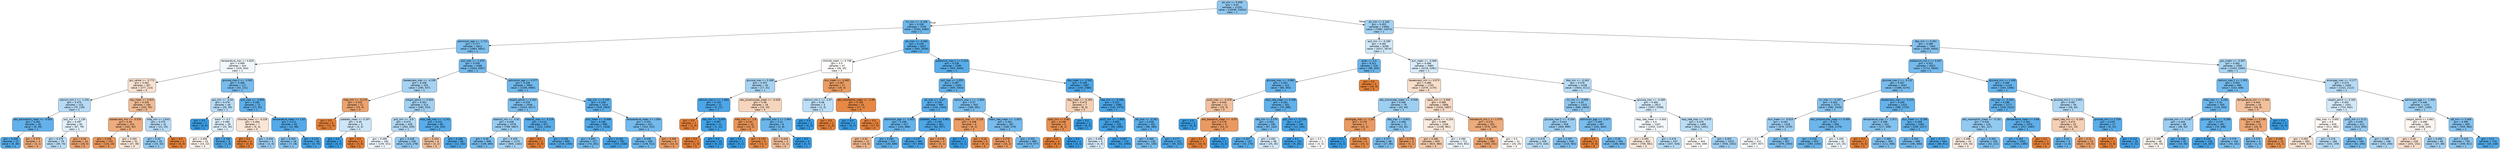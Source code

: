 digraph Tree {
node [shape=box, style="filled, rounded", color="black", fontname="helvetica"] ;
edge [fontname="helvetica"] ;
0 [label="ph_min <= 0.058\ngini = 0.42\nsamples = 21201\nvalue = [10036, 23454]\nclass = 1", fillcolor="#8ec7f0"] ;
1 [label="inr_min <= -0.108\ngini = 0.336\nsamples = 7539\nvalue = [2554, 9380]\nclass = 1", fillcolor="#6fb8ec"] ;
0 -> 1 [labeldistance=2.5, labelangle=45, headlabel="True"] ;
2 [label="admission_age <= -1.711\ngini = 0.377\nsamples = 4912\nvalue = [1963, 5841]\nclass = 1", fillcolor="#7cbeee"] ;
1 -> 2 ;
3 [label="temperature_max <= 0.829\ngini = 0.499\nsamples = 424\nvalue = [319, 344]\nclass = 1", fillcolor="#f1f8fd"] ;
2 -> 3 ;
4 [label="gcs_verbal <= -0.772\ngini = 0.491\nsamples = 307\nvalue = [277, 213]\nclass = 0", fillcolor="#f9e2d1"] ;
3 -> 4 ;
5 [label="calcium_min.1 <= -1.191\ngini = 0.475\nsamples = 123\nvalue = [75, 118]\nclass = 1", fillcolor="#b7dbf6"] ;
4 -> 5 ;
6 [label="abs_eosinophils_mean <= -0.003\ngini = 0.282\nsamples = 30\nvalue = [8, 39]\nclass = 1", fillcolor="#62b1ea"] ;
5 -> 6 ;
7 [label="gini = 0.206\nsamples = 27\nvalue = [5, 38]\nclass = 1", fillcolor="#53aae8"] ;
6 -> 7 ;
8 [label="gini = 0.375\nsamples = 3\nvalue = [3, 1]\nclass = 0", fillcolor="#eeab7b"] ;
6 -> 8 ;
9 [label="po2_min <= 1.136\ngini = 0.497\nsamples = 93\nvalue = [67, 79]\nclass = 1", fillcolor="#e1f0fb"] ;
5 -> 9 ;
10 [label="gini = 0.479\nsamples = 79\nvalue = [49, 74]\nclass = 1", fillcolor="#bcdef6"] ;
9 -> 10 ;
11 [label="gini = 0.34\nsamples = 14\nvalue = [18, 5]\nclass = 0", fillcolor="#eca470"] ;
9 -> 11 ;
12 [label="sbp_mean <= 0.915\ngini = 0.435\nsamples = 184\nvalue = [202, 95]\nclass = 0", fillcolor="#f1bc96"] ;
4 -> 12 ;
13 [label="baseexcess_min <= -0.535\ngini = 0.38\nsamples = 153\nvalue = [181, 62]\nclass = 0", fillcolor="#eeac7d"] ;
12 -> 13 ;
14 [label="gini = 0.258\nsamples = 101\nvalue = [134, 24]\nclass = 0", fillcolor="#ea985c"] ;
13 -> 14 ;
15 [label="gini = 0.494\nsamples = 52\nvalue = [47, 38]\nclass = 0", fillcolor="#fae7d9"] ;
13 -> 15 ;
16 [label="mbp_min <= 2.643\ngini = 0.475\nsamples = 31\nvalue = [21, 33]\nclass = 1", fillcolor="#b7dbf6"] ;
12 -> 16 ;
17 [label="gini = 0.43\nsamples = 29\nvalue = [15, 33]\nclass = 1", fillcolor="#93caf1"] ;
16 -> 17 ;
18 [label="gini = 0.0\nsamples = 2\nvalue = [6, 0]\nclass = 0", fillcolor="#e58139"] ;
16 -> 18 ;
19 [label="glucose_max.2 <= -0.392\ngini = 0.368\nsamples = 117\nvalue = [42, 131]\nclass = 1", fillcolor="#78bced"] ;
3 -> 19 ;
20 [label="gcs_min <= -0.04\ngini = 0.476\nsamples = 46\nvalue = [25, 39]\nclass = 1", fillcolor="#b8dcf6"] ;
19 -> 20 ;
21 [label="gini = 0.0\nsamples = 7\nvalue = [0, 9]\nclass = 1", fillcolor="#399de5"] ;
20 -> 21 ;
22 [label="black <= 0.5\ngini = 0.496\nsamples = 39\nvalue = [25, 30]\nclass = 1", fillcolor="#deeffb"] ;
20 -> 22 ;
23 [label="gini = 0.499\nsamples = 33\nvalue = [24, 22]\nclass = 0", fillcolor="#fdf5ef"] ;
22 -> 23 ;
24 [label="gini = 0.198\nsamples = 6\nvalue = [1, 8]\nclass = 1", fillcolor="#52a9e8"] ;
22 -> 24 ;
25 [label="po2_max <= -0.905\ngini = 0.263\nsamples = 71\nvalue = [17, 92]\nclass = 1", fillcolor="#5eafea"] ;
19 -> 25 ;
26 [label="chloride_mean <= -0.228\ngini = 0.494\nsamples = 7\nvalue = [5, 4]\nclass = 0", fillcolor="#fae6d7"] ;
25 -> 26 ;
27 [label="gini = 0.0\nsamples = 3\nvalue = [3, 0]\nclass = 0", fillcolor="#e58139"] ;
26 -> 27 ;
28 [label="gini = 0.444\nsamples = 4\nvalue = [2, 4]\nclass = 1", fillcolor="#9ccef2"] ;
26 -> 28 ;
29 [label="temperature_mean <= 1.02\ngini = 0.211\nsamples = 64\nvalue = [12, 88]\nclass = 1", fillcolor="#54aae9"] ;
25 -> 29 ;
30 [label="gini = 0.403\nsamples = 18\nvalue = [7, 18]\nclass = 1", fillcolor="#86c3ef"] ;
29 -> 30 ;
31 [label="gini = 0.124\nsamples = 46\nvalue = [5, 70]\nclass = 1", fillcolor="#47a4e7"] ;
29 -> 31 ;
32 [label="po2_max <= -1.075\ngini = 0.354\nsamples = 4488\nvalue = [1644, 5497]\nclass = 1", fillcolor="#74baed"] ;
2 -> 32 ;
33 [label="baseexcess_max <= -4.199\ngini = 0.458\nsamples = 525\nvalue = [295, 537]\nclass = 1", fillcolor="#a6d3f3"] ;
32 -> 33 ;
34 [label="mbp_min <= -0.276\ngini = 0.332\nsamples = 11\nvalue = [15, 4]\nclass = 0", fillcolor="#eca36e"] ;
33 -> 34 ;
35 [label="gini = 0.0\nsamples = 6\nvalue = [12, 0]\nclass = 0", fillcolor="#e58139"] ;
34 -> 35 ;
36 [label="platelets_mean <= 0.297\ngini = 0.49\nsamples = 5\nvalue = [3, 4]\nclass = 1", fillcolor="#cee6f8"] ;
34 -> 36 ;
37 [label="gini = 0.0\nsamples = 3\nvalue = [0, 4]\nclass = 1", fillcolor="#399de5"] ;
36 -> 37 ;
38 [label="gini = 0.0\nsamples = 2\nvalue = [3, 0]\nclass = 0", fillcolor="#e58139"] ;
36 -> 38 ;
39 [label="weight_admit <= 0.654\ngini = 0.452\nsamples = 514\nvalue = [280, 533]\nclass = 1", fillcolor="#a1d0f3"] ;
33 -> 39 ;
40 [label="po2_min <= -0.9\ngini = 0.472\nsamples = 428\nvalue = [264, 429]\nclass = 1", fillcolor="#b3d9f5"] ;
39 -> 40 ;
41 [label="gini = 0.499\nsamples = 183\nvalue = [139, 151]\nclass = 1", fillcolor="#eff7fd"] ;
40 -> 41 ;
42 [label="gini = 0.428\nsamples = 245\nvalue = [125, 278]\nclass = 1", fillcolor="#92c9f1"] ;
40 -> 42 ;
43 [label="resp_rate_max <= -1.141\ngini = 0.231\nsamples = 86\nvalue = [16, 104]\nclass = 1", fillcolor="#57ace9"] ;
39 -> 43 ;
44 [label="gini = 0.444\nsamples = 6\nvalue = [4, 2]\nclass = 0", fillcolor="#f2c09c"] ;
43 -> 44 ;
45 [label="gini = 0.188\nsamples = 80\nvalue = [12, 102]\nclass = 1", fillcolor="#50a9e8"] ;
43 -> 45 ;
46 [label="admission_age <= 0.377\ngini = 0.336\nsamples = 3963\nvalue = [1349, 4960]\nclass = 1", fillcolor="#6fb8ec"] ;
32 -> 46 ;
47 [label="weight_admit <= 0.451\ngini = 0.378\nsamples = 2549\nvalue = [1020, 3017]\nclass = 1", fillcolor="#7cbeee"] ;
46 -> 47 ;
48 [label="totalco2_min <= -0.92\ngini = 0.438\nsamples = 1578\nvalue = [798, 1667]\nclass = 1", fillcolor="#98ccf1"] ;
47 -> 48 ;
49 [label="gini = 0.36\nsamples = 408\nvalue = [149, 485]\nclass = 1", fillcolor="#76bbed"] ;
48 -> 49 ;
50 [label="gini = 0.458\nsamples = 1170\nvalue = [649, 1182]\nclass = 1", fillcolor="#a6d3f3"] ;
48 -> 50 ;
51 [label="totalco2_max <= -3.118\ngini = 0.243\nsamples = 971\nvalue = [222, 1350]\nclass = 1", fillcolor="#5aade9"] ;
47 -> 51 ;
52 [label="gini = 0.0\nsamples = 2\nvalue = [4, 0]\nclass = 0", fillcolor="#e58139"] ;
51 -> 52 ;
53 [label="gini = 0.239\nsamples = 969\nvalue = [218, 1350]\nclass = 1", fillcolor="#59ade9"] ;
51 -> 53 ;
54 [label="sbp_min <= 0.105\ngini = 0.248\nsamples = 1414\nvalue = [329, 1943]\nclass = 1", fillcolor="#5baee9"] ;
46 -> 54 ;
55 [label="bun_mean <= -0.468\ngini = 0.196\nsamples = 999\nvalue = [177, 1428]\nclass = 1", fillcolor="#52a9e8"] ;
54 -> 55 ;
56 [label="gini = 0.343\nsamples = 217\nvalue = [74, 262]\nclass = 1", fillcolor="#71b9ec"] ;
55 -> 56 ;
57 [label="gini = 0.149\nsamples = 782\nvalue = [103, 1166]\nclass = 1", fillcolor="#4aa6e7"] ;
55 -> 57 ;
58 [label="temperature_mean <= 1.564\ngini = 0.352\nsamples = 415\nvalue = [152, 515]\nclass = 1", fillcolor="#73baed"] ;
54 -> 58 ;
59 [label="gini = 0.336\nsamples = 409\nvalue = [139, 512]\nclass = 1", fillcolor="#6fb8ec"] ;
58 -> 59 ;
60 [label="gini = 0.305\nsamples = 6\nvalue = [13, 3]\nclass = 0", fillcolor="#eb9e67"] ;
58 -> 60 ;
61 [label="ph_max <= -4.363\ngini = 0.245\nsamples = 2627\nvalue = [591, 3539]\nclass = 1", fillcolor="#5aade9"] ;
1 -> 61 ;
62 [label="chloride_mean <= 0.748\ngini = 0.5\nsamples = 47\nvalue = [36, 35]\nclass = 0", fillcolor="#fefcfa"] ;
61 -> 62 ;
63 [label="glucose_max <= 0.308\ngini = 0.457\nsamples = 30\nvalue = [17, 31]\nclass = 1", fillcolor="#a6d3f3"] ;
62 -> 63 ;
64 [label="calcium_max.1 <= -1.604\ngini = 0.159\nsamples = 12\nvalue = [2, 21]\nclass = 1", fillcolor="#4ca6e7"] ;
63 -> 64 ;
65 [label="gini = 0.0\nsamples = 1\nvalue = [1, 0]\nclass = 0", fillcolor="#e58139"] ;
64 -> 65 ;
66 [label="sbp_min <= -3.434\ngini = 0.087\nsamples = 11\nvalue = [1, 21]\nclass = 1", fillcolor="#42a2e6"] ;
64 -> 66 ;
67 [label="gini = 0.0\nsamples = 1\nvalue = [1, 0]\nclass = 0", fillcolor="#e58139"] ;
66 -> 67 ;
68 [label="gini = 0.0\nsamples = 10\nvalue = [0, 21]\nclass = 1", fillcolor="#399de5"] ;
66 -> 68 ;
69 [label="abs_lymphocytes_mean <= -0.026\ngini = 0.48\nsamples = 18\nvalue = [15, 10]\nclass = 0", fillcolor="#f6d5bd"] ;
63 -> 69 ;
70 [label="mbp_max <= -1.8\ngini = 0.231\nsamples = 10\nvalue = [13, 2]\nclass = 0", fillcolor="#e99457"] ;
69 -> 70 ;
71 [label="gini = 0.0\nsamples = 1\nvalue = [0, 1]\nclass = 1", fillcolor="#399de5"] ;
70 -> 71 ;
72 [label="gini = 0.133\nsamples = 9\nvalue = [13, 1]\nclass = 0", fillcolor="#e78b48"] ;
70 -> 72 ;
73 [label="glucose_max.2 <= 1.464\ngini = 0.32\nsamples = 8\nvalue = [2, 8]\nclass = 1", fillcolor="#6ab6ec"] ;
69 -> 73 ;
74 [label="gini = 0.444\nsamples = 3\nvalue = [2, 1]\nclass = 0", fillcolor="#f2c09c"] ;
73 -> 74 ;
75 [label="gini = 0.0\nsamples = 5\nvalue = [0, 7]\nclass = 1", fillcolor="#399de5"] ;
73 -> 75 ;
76 [label="bun_mean <= -0.492\ngini = 0.287\nsamples = 17\nvalue = [19, 4]\nclass = 0", fillcolor="#ea9c63"] ;
62 -> 76 ;
77 [label="calcium_min.1 <= -1.07\ngini = 0.48\nsamples = 3\nvalue = [2, 3]\nclass = 1", fillcolor="#bddef6"] ;
76 -> 77 ;
78 [label="gini = 0.0\nsamples = 2\nvalue = [0, 3]\nclass = 1", fillcolor="#399de5"] ;
77 -> 78 ;
79 [label="gini = 0.0\nsamples = 1\nvalue = [2, 0]\nclass = 0", fillcolor="#e58139"] ;
77 -> 79 ;
80 [label="abs_neutrophils_mean <= -1.49\ngini = 0.105\nsamples = 14\nvalue = [17, 1]\nclass = 0", fillcolor="#e78845"] ;
76 -> 80 ;
81 [label="gini = 0.0\nsamples = 1\nvalue = [0, 1]\nclass = 1", fillcolor="#399de5"] ;
80 -> 81 ;
82 [label="gini = 0.0\nsamples = 13\nvalue = [17, 0]\nclass = 0", fillcolor="#e58139"] ;
80 -> 82 ;
83 [label="potassium_max.1 <= 0.324\ngini = 0.236\nsamples = 2580\nvalue = [555, 3504]\nclass = 1", fillcolor="#58ade9"] ;
61 -> 83 ;
84 [label="po2_max <= 1.053\ngini = 0.287\nsamples = 1493\nvalue = [405, 1924]\nclass = 1", fillcolor="#63b2ea"] ;
83 -> 84 ;
85 [label="ph_max <= -0.47\ngini = 0.239\nsamples = 990\nvalue = [216, 1343]\nclass = 1", fillcolor="#59ade9"] ;
84 -> 85 ;
86 [label="admission_age <= -2.053\ngini = 0.299\nsamples = 527\nvalue = [154, 686]\nclass = 1", fillcolor="#65b3eb"] ;
85 -> 86 ;
87 [label="gini = 0.42\nsamples = 12\nvalue = [14, 6]\nclass = 0", fillcolor="#f0b78e"] ;
86 -> 87 ;
88 [label="gini = 0.283\nsamples = 515\nvalue = [140, 680]\nclass = 1", fillcolor="#62b1ea"] ;
86 -> 88 ;
89 [label="platelets_mean <= 5.862\ngini = 0.158\nsamples = 463\nvalue = [62, 657]\nclass = 1", fillcolor="#4ca6e7"] ;
85 -> 89 ;
90 [label="gini = 0.147\nsamples = 460\nvalue = [57, 656]\nclass = 1", fillcolor="#4aa6e7"] ;
89 -> 90 ;
91 [label="gini = 0.278\nsamples = 3\nvalue = [5, 1]\nclass = 0", fillcolor="#ea9a61"] ;
89 -> 91 ;
92 [label="calcium_max.1 <= -1.604\ngini = 0.37\nsamples = 503\nvalue = [189, 581]\nclass = 1", fillcolor="#79bded"] ;
84 -> 92 ;
93 [label="totalco2_max <= -3.118\ngini = 0.298\nsamples = 6\nvalue = [9, 2]\nclass = 0", fillcolor="#eb9d65"] ;
92 -> 93 ;
94 [label="gini = 0.0\nsamples = 1\nvalue = [0, 1]\nclass = 1", fillcolor="#399de5"] ;
93 -> 94 ;
95 [label="gini = 0.18\nsamples = 5\nvalue = [9, 1]\nclass = 0", fillcolor="#e88f4f"] ;
93 -> 95 ;
96 [label="heart_rate_mean <= -1.633\ngini = 0.362\nsamples = 497\nvalue = [180, 579]\nclass = 1", fillcolor="#77bbed"] ;
92 -> 96 ;
97 [label="gini = 0.278\nsamples = 8\nvalue = [10, 2]\nclass = 0", fillcolor="#ea9a61"] ;
96 -> 97 ;
98 [label="gini = 0.352\nsamples = 489\nvalue = [170, 577]\nclass = 1", fillcolor="#73baed"] ;
96 -> 98 ;
99 [label="sbp_mean <= -2.542\ngini = 0.158\nsamples = 1087\nvalue = [150, 1580]\nclass = 1", fillcolor="#4ca6e7"] ;
83 -> 99 ;
100 [label="dbp_mean <= -0.293\ngini = 0.473\nsamples = 7\nvalue = [8, 5]\nclass = 0", fillcolor="#f5d0b5"] ;
99 -> 100 ;
101 [label="spo2_min <= 0.64\ngini = 0.198\nsamples = 5\nvalue = [8, 1]\nclass = 0", fillcolor="#e89152"] ;
100 -> 101 ;
102 [label="gini = 0.0\nsamples = 4\nvalue = [8, 0]\nclass = 0", fillcolor="#e58139"] ;
101 -> 102 ;
103 [label="gini = 0.0\nsamples = 1\nvalue = [0, 1]\nclass = 1", fillcolor="#399de5"] ;
101 -> 103 ;
104 [label="gini = 0.0\nsamples = 2\nvalue = [0, 4]\nclass = 1", fillcolor="#399de5"] ;
100 -> 104 ;
105 [label="sbp_min <= -0.184\ngini = 0.152\nsamples = 1080\nvalue = [142, 1575]\nclass = 1", fillcolor="#4ba6e7"] ;
99 -> 105 ;
106 [label="pco2_min <= -2.804\ngini = 0.093\nsamples = 728\nvalue = [56, 1095]\nclass = 1", fillcolor="#43a2e6"] ;
105 -> 106 ;
107 [label="gini = 0.494\nsamples = 5\nvalue = [4, 5]\nclass = 1", fillcolor="#d7ebfa"] ;
106 -> 107 ;
108 [label="gini = 0.087\nsamples = 723\nvalue = [52, 1090]\nclass = 1", fillcolor="#42a2e6"] ;
106 -> 108 ;
109 [label="ptt_max <= -0.281\ngini = 0.258\nsamples = 352\nvalue = [86, 480]\nclass = 1", fillcolor="#5cafea"] ;
105 -> 109 ;
110 [label="gini = 0.369\nsamples = 130\nvalue = [51, 158]\nclass = 1", fillcolor="#79bded"] ;
109 -> 110 ;
111 [label="gini = 0.177\nsamples = 222\nvalue = [35, 322]\nclass = 1", fillcolor="#4fa8e8"] ;
109 -> 111 ;
112 [label="ph_min <= 0.166\ngini = 0.453\nsamples = 13662\nvalue = [7482, 14074]\nclass = 1", fillcolor="#a2d1f3"] ;
0 -> 112 [labeldistance=2.5, labelangle=-45, headlabel="False"] ;
113 [label="po2_min <= -0.199\ngini = 0.491\nsamples = 6299\nvalue = [4317, 5674]\nclass = 1", fillcolor="#d0e8f9"] ;
112 -> 113 ;
114 [label="asian <= 0.5\ngini = 0.321\nsamples = 316\nvalue = [99, 393]\nclass = 1", fillcolor="#6bb6ec"] ;
113 -> 114 ;
115 [label="glucose_max <= -0.981\ngini = 0.301\nsamples = 312\nvalue = [89, 393]\nclass = 1", fillcolor="#66b3eb"] ;
114 -> 115 ;
116 [label="pco2_max <= -0.479\ngini = 0.444\nsamples = 11\nvalue = [10, 5]\nclass = 0", fillcolor="#f2c09c"] ;
115 -> 116 ;
117 [label="gini = 0.0\nsamples = 2\nvalue = [0, 3]\nclass = 1", fillcolor="#399de5"] ;
116 -> 117 ;
118 [label="abs_basophils_mean <= -0.03\ngini = 0.278\nsamples = 9\nvalue = [10, 2]\nclass = 0", fillcolor="#ea9a61"] ;
116 -> 118 ;
119 [label="gini = 0.0\nsamples = 7\nvalue = [10, 0]\nclass = 0", fillcolor="#e58139"] ;
118 -> 119 ;
120 [label="gini = 0.0\nsamples = 2\nvalue = [0, 2]\nclass = 1", fillcolor="#399de5"] ;
118 -> 120 ;
121 [label="resp_rate_mean <= 0.288\ngini = 0.281\nsamples = 301\nvalue = [79, 388]\nclass = 1", fillcolor="#61b1ea"] ;
115 -> 121 ;
122 [label="sbp_min <= 0.379\ngini = 0.354\nsamples = 195\nvalue = [67, 224]\nclass = 1", fillcolor="#74baed"] ;
121 -> 122 ;
123 [label="gini = 0.257\nsamples = 147\nvalue = [32, 179]\nclass = 1", fillcolor="#5cafea"] ;
122 -> 123 ;
124 [label="gini = 0.492\nsamples = 48\nvalue = [35, 45]\nclass = 1", fillcolor="#d3e9f9"] ;
122 -> 124 ;
125 [label="po2_min <= -0.216\ngini = 0.127\nsamples = 106\nvalue = [12, 164]\nclass = 1", fillcolor="#47a4e7"] ;
121 -> 125 ;
126 [label="gini = 0.1\nsamples = 103\nvalue = [9, 161]\nclass = 1", fillcolor="#44a2e6"] ;
125 -> 126 ;
127 [label="gini = 0.5\nsamples = 3\nvalue = [3, 3]\nclass = 0", fillcolor="#ffffff"] ;
125 -> 127 ;
128 [label="gini = 0.0\nsamples = 4\nvalue = [10, 0]\nclass = 0", fillcolor="#e58139"] ;
114 -> 128 ;
129 [label="bun_mean <= -0.566\ngini = 0.494\nsamples = 5983\nvalue = [4218, 5281]\nclass = 1", fillcolor="#d7ebfa"] ;
113 -> 129 ;
130 [label="baseexcess_min <= 0.073\ngini = 0.489\nsamples = 1745\nvalue = [1576, 1170]\nclass = 0", fillcolor="#f8dfcc"] ;
129 -> 130 ;
131 [label="abs_monocytes_mean <= -0.508\ngini = 0.446\nsamples = 79\nvalue = [42, 83]\nclass = 1", fillcolor="#9dcff2"] ;
130 -> 131 ;
132 [label="aniongap_max <= -1.16\ngini = 0.278\nsamples = 7\nvalue = [10, 2]\nclass = 0", fillcolor="#ea9a61"] ;
131 -> 132 ;
133 [label="gini = 0.0\nsamples = 1\nvalue = [0, 1]\nclass = 1", fillcolor="#399de5"] ;
132 -> 133 ;
134 [label="gini = 0.165\nsamples = 6\nvalue = [10, 1]\nclass = 0", fillcolor="#e88e4d"] ;
132 -> 134 ;
135 [label="dbp_max <= 0.641\ngini = 0.406\nsamples = 72\nvalue = [32, 81]\nclass = 1", fillcolor="#87c4ef"] ;
131 -> 135 ;
136 [label="gini = 0.377\nsamples = 68\nvalue = [27, 80]\nclass = 1", fillcolor="#7cbeee"] ;
135 -> 136 ;
137 [label="gini = 0.278\nsamples = 4\nvalue = [5, 1]\nclass = 0", fillcolor="#ea9a61"] ;
135 -> 137 ;
138 [label="spo2_min <= 0.566\ngini = 0.485\nsamples = 1666\nvalue = [1534, 1087]\nclass = 0", fillcolor="#f7dac5"] ;
130 -> 138 ;
139 [label="weight_admit <= -0.254\ngini = 0.496\nsamples = 1346\nvalue = [1158, 961]\nclass = 0", fillcolor="#fbeadd"] ;
138 -> 139 ;
140 [label="gini = 0.466\nsamples = 635\nvalue = [615, 360]\nclass = 0", fillcolor="#f4cbad"] ;
139 -> 140 ;
141 [label="gini = 0.499\nsamples = 711\nvalue = [543, 601]\nclass = 1", fillcolor="#ecf6fc"] ;
139 -> 141 ;
142 [label="hematocrit_min.1 <= 1.579\ngini = 0.376\nsamples = 320\nvalue = [376, 126]\nclass = 0", fillcolor="#eeab7b"] ;
138 -> 142 ;
143 [label="gini = 0.348\nsamples = 289\nvalue = [350, 101]\nclass = 0", fillcolor="#eda572"] ;
142 -> 143 ;
144 [label="gini = 0.5\nsamples = 31\nvalue = [26, 25]\nclass = 0", fillcolor="#fefaf7"] ;
142 -> 144 ;
145 [label="dbp_min <= -0.343\ngini = 0.476\nsamples = 4238\nvalue = [2642, 4111]\nclass = 1", fillcolor="#b8dcf6"] ;
129 -> 145 ;
146 [label="inr_min <= -0.099\ngini = 0.42\nsamples = 1425\nvalue = [685, 1603]\nclass = 1", fillcolor="#8ec7f0"] ;
145 -> 146 ;
147 [label="glucose_max.2 <= -0.334\ngini = 0.443\nsamples = 928\nvalue = [494, 999]\nclass = 1", fillcolor="#9bcdf2"] ;
146 -> 147 ;
148 [label="gini = 0.479\nsamples = 428\nvalue = [275, 416]\nclass = 1", fillcolor="#bcdef6"] ;
147 -> 148 ;
149 [label="gini = 0.397\nsamples = 500\nvalue = [219, 583]\nclass = 1", fillcolor="#83c2ef"] ;
147 -> 149 ;
150 [label="admission_age <= -2.417\ngini = 0.365\nsamples = 497\nvalue = [191, 604]\nclass = 1", fillcolor="#78bced"] ;
146 -> 150 ;
151 [label="gini = 0.0\nsamples = 3\nvalue = [5, 0]\nclass = 0", fillcolor="#e58139"] ;
150 -> 151 ;
152 [label="gini = 0.36\nsamples = 494\nvalue = [186, 604]\nclass = 1", fillcolor="#76bbed"] ;
150 -> 152 ;
153 [label="glucose_max <= -0.489\ngini = 0.492\nsamples = 2813\nvalue = [1957, 2508]\nclass = 1", fillcolor="#d4e9f9"] ;
145 -> 153 ;
154 [label="resp_rate_mean <= 0.005\ngini = 0.5\nsamples = 1347\nvalue = [1043, 1107]\nclass = 1", fillcolor="#f4f9fd"] ;
153 -> 154 ;
155 [label="gini = 0.495\nsamples = 810\nvalue = [706, 581]\nclass = 0", fillcolor="#fae9dc"] ;
154 -> 155 ;
156 [label="gini = 0.476\nsamples = 537\nvalue = [337, 526]\nclass = 1", fillcolor="#b8dcf6"] ;
154 -> 156 ;
157 [label="resp_rate_max <= -0.675\ngini = 0.478\nsamples = 1466\nvalue = [914, 1401]\nclass = 1", fillcolor="#baddf6"] ;
153 -> 157 ;
158 [label="gini = 0.5\nsamples = 443\nvalue = [358, 349]\nclass = 0", fillcolor="#fefcfa"] ;
157 -> 158 ;
159 [label="gini = 0.452\nsamples = 1023\nvalue = [556, 1052]\nclass = 1", fillcolor="#a2d1f3"] ;
157 -> 159 ;
160 [label="dbp_min <= 0.351\ngini = 0.398\nsamples = 7363\nvalue = [3165, 8400]\nclass = 1", fillcolor="#84c2ef"] ;
112 -> 160 ;
161 [label="potassium_min.1 <= 0.407\ngini = 0.351\nsamples = 4813\nvalue = [1712, 5840]\nclass = 1", fillcolor="#73baed"] ;
160 -> 161 ;
162 [label="glucose_max.2 <= -0.132\ngini = 0.367\nsamples = 3597\nvalue = [1368, 4274]\nclass = 1", fillcolor="#78bced"] ;
161 -> 162 ;
163 [label="inr_max <= -0.197\ngini = 0.402\nsamples = 2274\nvalue = [982, 2549]\nclass = 1", fillcolor="#85c3ef"] ;
162 -> 163 ;
164 [label="bun_mean <= -0.615\ngini = 0.442\nsamples = 1318\nvalue = [676, 1370]\nclass = 1", fillcolor="#9bcdf2"] ;
163 -> 164 ;
165 [label="gini = 0.5\nsamples = 411\nvalue = [297, 307]\nclass = 1", fillcolor="#f9fcfe"] ;
164 -> 165 ;
166 [label="gini = 0.388\nsamples = 907\nvalue = [379, 1063]\nclass = 1", fillcolor="#80c0ee"] ;
164 -> 166 ;
167 [label="abs_lymphocytes_mean <= 0.305\ngini = 0.327\nsamples = 956\nvalue = [306, 1179]\nclass = 1", fillcolor="#6cb6ec"] ;
163 -> 167 ;
168 [label="gini = 0.316\nsamples = 924\nvalue = [283, 1154]\nclass = 1", fillcolor="#6ab5eb"] ;
167 -> 168 ;
169 [label="gini = 0.499\nsamples = 32\nvalue = [23, 25]\nclass = 1", fillcolor="#eff7fd"] ;
167 -> 169 ;
170 [label="baseexcess_max <= -0.223\ngini = 0.299\nsamples = 1323\nvalue = [386, 1725]\nclass = 1", fillcolor="#65b3eb"] ;
162 -> 170 ;
171 [label="temperature_max <= -1.872\ngini = 0.399\nsamples = 261\nvalue = [117, 308]\nclass = 1", fillcolor="#84c2ef"] ;
170 -> 171 ;
172 [label="gini = 0.0\nsamples = 2\nvalue = [6, 0]\nclass = 0", fillcolor="#e58139"] ;
171 -> 172 ;
173 [label="gini = 0.389\nsamples = 259\nvalue = [111, 308]\nclass = 1", fillcolor="#80c0ee"] ;
171 -> 173 ;
174 [label="bun_mean <= -0.296\ngini = 0.268\nsamples = 1062\nvalue = [269, 1417]\nclass = 1", fillcolor="#5fb0ea"] ;
170 -> 174 ;
175 [label="gini = 0.354\nsamples = 498\nvalue = [181, 606]\nclass = 1", fillcolor="#74baed"] ;
174 -> 175 ;
176 [label="gini = 0.177\nsamples = 564\nvalue = [88, 811]\nclass = 1", fillcolor="#4ea8e8"] ;
174 -> 176 ;
177 [label="glucose_min <= 2.436\ngini = 0.295\nsamples = 1216\nvalue = [344, 1566]\nclass = 1", fillcolor="#64b3eb"] ;
161 -> 177 ;
178 [label="ptt_max <= -0.553\ngini = 0.286\nsamples = 1177\nvalue = [318, 1522]\nclass = 1", fillcolor="#62b1ea"] ;
177 -> 178 ;
179 [label="abs_neutrophils_mean <= -0.181\ngini = 0.426\nsamples = 124\nvalue = [61, 137]\nclass = 1", fillcolor="#91c9f1"] ;
178 -> 179 ;
180 [label="gini = 0.496\nsamples = 24\nvalue = [19, 16]\nclass = 0", fillcolor="#fbebe0"] ;
179 -> 180 ;
181 [label="gini = 0.383\nsamples = 100\nvalue = [42, 121]\nclass = 1", fillcolor="#7ebfee"] ;
179 -> 181 ;
182 [label="temperature_mean <= 4.66\ngini = 0.264\nsamples = 1053\nvalue = [257, 1385]\nclass = 1", fillcolor="#5eafea"] ;
178 -> 182 ;
183 [label="gini = 0.262\nsamples = 1052\nvalue = [254, 1385]\nclass = 1", fillcolor="#5dafea"] ;
182 -> 183 ;
184 [label="gini = 0.0\nsamples = 1\nvalue = [3, 0]\nclass = 0", fillcolor="#e58139"] ;
182 -> 184 ;
185 [label="glucose_min.2 <= 3.051\ngini = 0.467\nsamples = 39\nvalue = [26, 44]\nclass = 1", fillcolor="#aed7f4"] ;
177 -> 185 ;
186 [label="heart_rate_min <= -0.193\ngini = 0.472\nsamples = 22\nvalue = [21, 13]\nclass = 0", fillcolor="#f5cfb4"] ;
185 -> 186 ;
187 [label="gini = 0.32\nsamples = 9\nvalue = [2, 8]\nclass = 1", fillcolor="#6ab6ec"] ;
186 -> 187 ;
188 [label="gini = 0.33\nsamples = 13\nvalue = [19, 5]\nclass = 0", fillcolor="#eca26d"] ;
186 -> 188 ;
189 [label="glucose_min <= 2.734\ngini = 0.239\nsamples = 17\nvalue = [5, 31]\nclass = 1", fillcolor="#59ade9"] ;
185 -> 189 ;
190 [label="gini = 0.0\nsamples = 1\nvalue = [3, 0]\nclass = 0", fillcolor="#e58139"] ;
189 -> 190 ;
191 [label="gini = 0.114\nsamples = 16\nvalue = [2, 31]\nclass = 1", fillcolor="#46a3e7"] ;
189 -> 191 ;
192 [label="gcs_motor <= -0.307\ngini = 0.462\nsamples = 2550\nvalue = [1453, 2560]\nclass = 1", fillcolor="#a9d5f4"] ;
160 -> 192 ;
193 [label="calcium_max.1 <= 1.353\ngini = 0.352\nsamples = 366\nvalue = [132, 448]\nclass = 1", fillcolor="#73baed"] ;
192 -> 193 ;
194 [label="mbp_max <= -0.193\ngini = 0.33\nsamples = 350\nvalue = [116, 440]\nclass = 1", fillcolor="#6db7ec"] ;
193 -> 194 ;
195 [label="glucose_min <= -0.187\ngini = 0.444\nsamples = 88\nvalue = [46, 92]\nclass = 1", fillcolor="#9ccef2"] ;
194 -> 195 ;
196 [label="gini = 0.499\nsamples = 48\nvalue = [36, 33]\nclass = 0", fillcolor="#fdf5ef"] ;
195 -> 196 ;
197 [label="gini = 0.248\nsamples = 40\nvalue = [10, 59]\nclass = 1", fillcolor="#5baee9"] ;
195 -> 197 ;
198 [label="glucose_mean <= -0.268\ngini = 0.279\nsamples = 262\nvalue = [70, 348]\nclass = 1", fillcolor="#61b1ea"] ;
194 -> 198 ;
199 [label="gini = 0.145\nsamples = 118\nvalue = [16, 187]\nclass = 1", fillcolor="#4aa5e7"] ;
198 -> 199 ;
200 [label="gini = 0.376\nsamples = 144\nvalue = [54, 161]\nclass = 1", fillcolor="#7bbeee"] ;
198 -> 200 ;
201 [label="temperature_min <= 1.164\ngini = 0.444\nsamples = 16\nvalue = [16, 8]\nclass = 0", fillcolor="#f2c09c"] ;
193 -> 201 ;
202 [label="mbp_mean <= 0.198\ngini = 0.363\nsamples = 14\nvalue = [16, 5]\nclass = 0", fillcolor="#eda877"] ;
201 -> 202 ;
203 [label="gini = 0.375\nsamples = 4\nvalue = [1, 3]\nclass = 1", fillcolor="#7bbeee"] ;
202 -> 203 ;
204 [label="gini = 0.208\nsamples = 10\nvalue = [15, 2]\nclass = 0", fillcolor="#e89253"] ;
202 -> 204 ;
205 [label="gini = 0.0\nsamples = 2\nvalue = [0, 3]\nclass = 1", fillcolor="#399de5"] ;
201 -> 205 ;
206 [label="aniongap_max <= -0.177\ngini = 0.473\nsamples = 2184\nvalue = [1321, 2112]\nclass = 1", fillcolor="#b5daf5"] ;
192 -> 206 ;
207 [label="weight_admit <= 0.183\ngini = 0.492\nsamples = 1041\nvalue = [724, 932]\nclass = 1", fillcolor="#d3e9f9"] ;
206 -> 207 ;
208 [label="dbp_max <= 0.692\ngini = 0.5\nsamples = 629\nvalue = [511, 482]\nclass = 0", fillcolor="#fef8f4"] ;
207 -> 208 ;
209 [label="gini = 0.493\nsamples = 463\nvalue = [409, 323]\nclass = 0", fillcolor="#fae5d5"] ;
208 -> 209 ;
210 [label="gini = 0.476\nsamples = 166\nvalue = [102, 159]\nclass = 1", fillcolor="#b8dcf6"] ;
208 -> 210 ;
211 [label="pco2_min <= 0.12\ngini = 0.436\nsamples = 412\nvalue = [213, 450]\nclass = 1", fillcolor="#97cbf1"] ;
207 -> 211 ;
212 [label="gini = 0.364\nsamples = 164\nvalue = [61, 194]\nclass = 1", fillcolor="#77bced"] ;
211 -> 212 ;
213 [label="gini = 0.468\nsamples = 248\nvalue = [152, 256]\nclass = 1", fillcolor="#afd7f4"] ;
211 -> 213 ;
214 [label="admission_age <= -1.005\ngini = 0.446\nsamples = 1143\nvalue = [597, 1180]\nclass = 1", fillcolor="#9dcff2"] ;
206 -> 214 ;
215 [label="weight_admit <= 0.661\ngini = 0.499\nsamples = 294\nvalue = [238, 220]\nclass = 0", fillcolor="#fdf5f0"] ;
214 -> 215 ;
216 [label="gini = 0.49\nsamples = 228\nvalue = [201, 152]\nclass = 0", fillcolor="#f9e0cf"] ;
215 -> 216 ;
217 [label="gini = 0.456\nsamples = 66\nvalue = [37, 68]\nclass = 1", fillcolor="#a5d2f3"] ;
215 -> 217 ;
218 [label="ptt_min <= 0.466\ngini = 0.396\nsamples = 849\nvalue = [359, 960]\nclass = 1", fillcolor="#83c2ef"] ;
214 -> 218 ;
219 [label="gini = 0.416\nsamples = 730\nvalue = [339, 812]\nclass = 1", fillcolor="#8cc6f0"] ;
218 -> 219 ;
220 [label="gini = 0.21\nsamples = 119\nvalue = [20, 148]\nclass = 1", fillcolor="#54aae9"] ;
218 -> 220 ;
}